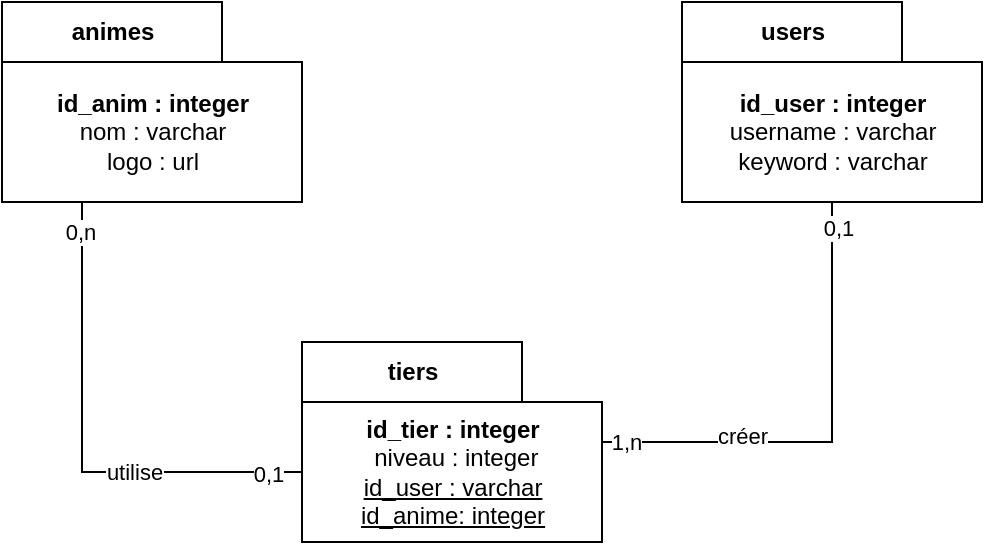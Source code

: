 <mxfile version="17.4.0" type="device"><diagram id="4ZzM-P140D8IrrWrTyiM" name="Page-1"><mxGraphModel dx="978" dy="534" grid="1" gridSize="10" guides="1" tooltips="1" connect="1" arrows="1" fold="1" page="1" pageScale="1" pageWidth="827" pageHeight="1169" math="0" shadow="0"><root><mxCell id="0"/><mxCell id="1" parent="0"/><mxCell id="MpotaafEpbZJ4bDJIEbb-14" style="edgeStyle=orthogonalEdgeStyle;rounded=0;orthogonalLoop=1;jettySize=auto;html=1;entryX=0;entryY=0;entryDx=0;entryDy=65;entryPerimeter=0;endArrow=none;endFill=0;" edge="1" parent="1" source="MpotaafEpbZJ4bDJIEbb-2" target="MpotaafEpbZJ4bDJIEbb-4"><mxGeometry relative="1" as="geometry"><Array as="points"><mxPoint x="160" y="465"/></Array></mxGeometry></mxCell><mxCell id="MpotaafEpbZJ4bDJIEbb-17" value="utilise" style="edgeLabel;html=1;align=center;verticalAlign=middle;resizable=0;points=[];" vertex="1" connectable="0" parent="MpotaafEpbZJ4bDJIEbb-14"><mxGeometry x="0.314" relative="1" as="geometry"><mxPoint as="offset"/></mxGeometry></mxCell><mxCell id="MpotaafEpbZJ4bDJIEbb-21" value="0,1" style="edgeLabel;html=1;align=center;verticalAlign=middle;resizable=0;points=[];" vertex="1" connectable="0" parent="MpotaafEpbZJ4bDJIEbb-14"><mxGeometry x="0.859" y="-1" relative="1" as="geometry"><mxPoint as="offset"/></mxGeometry></mxCell><mxCell id="MpotaafEpbZJ4bDJIEbb-22" value="0,n" style="edgeLabel;html=1;align=center;verticalAlign=middle;resizable=0;points=[];" vertex="1" connectable="0" parent="MpotaafEpbZJ4bDJIEbb-14"><mxGeometry x="-0.878" y="-1" relative="1" as="geometry"><mxPoint as="offset"/></mxGeometry></mxCell><mxCell id="MpotaafEpbZJ4bDJIEbb-2" value="animes" style="shape=folder;fontStyle=1;tabWidth=110;tabHeight=30;tabPosition=left;html=1;boundedLbl=1;labelInHeader=1;container=1;collapsible=0;" vertex="1" parent="1"><mxGeometry x="120" y="230" width="150" height="100" as="geometry"/></mxCell><mxCell id="MpotaafEpbZJ4bDJIEbb-3" value="&lt;b&gt;id_anim : integer&lt;/b&gt;&lt;br&gt;nom : varchar&lt;br&gt;&lt;div&gt;logo : url&lt;br&gt;&lt;/div&gt;" style="html=1;strokeColor=none;resizeWidth=1;resizeHeight=1;fillColor=none;part=1;connectable=0;allowArrows=0;deletable=0;" vertex="1" parent="MpotaafEpbZJ4bDJIEbb-2"><mxGeometry width="150" height="70" relative="1" as="geometry"><mxPoint y="30" as="offset"/></mxGeometry></mxCell><mxCell id="MpotaafEpbZJ4bDJIEbb-15" style="edgeStyle=orthogonalEdgeStyle;rounded=0;orthogonalLoop=1;jettySize=auto;html=1;endArrow=none;endFill=0;" edge="1" parent="1" source="MpotaafEpbZJ4bDJIEbb-4" target="MpotaafEpbZJ4bDJIEbb-6"><mxGeometry relative="1" as="geometry"/></mxCell><mxCell id="MpotaafEpbZJ4bDJIEbb-16" value="créer " style="edgeLabel;html=1;align=center;verticalAlign=middle;resizable=0;points=[];" vertex="1" connectable="0" parent="MpotaafEpbZJ4bDJIEbb-15"><mxGeometry x="-0.404" y="3" relative="1" as="geometry"><mxPoint as="offset"/></mxGeometry></mxCell><mxCell id="MpotaafEpbZJ4bDJIEbb-18" value="1,n" style="edgeLabel;html=1;align=center;verticalAlign=middle;resizable=0;points=[];" vertex="1" connectable="0" parent="MpotaafEpbZJ4bDJIEbb-15"><mxGeometry x="-0.903" relative="1" as="geometry"><mxPoint as="offset"/></mxGeometry></mxCell><mxCell id="MpotaafEpbZJ4bDJIEbb-20" value="0,1" style="edgeLabel;html=1;align=center;verticalAlign=middle;resizable=0;points=[];" vertex="1" connectable="0" parent="MpotaafEpbZJ4bDJIEbb-15"><mxGeometry x="0.891" y="-3" relative="1" as="geometry"><mxPoint as="offset"/></mxGeometry></mxCell><mxCell id="MpotaafEpbZJ4bDJIEbb-4" value="tiers" style="shape=folder;fontStyle=1;tabWidth=110;tabHeight=30;tabPosition=left;html=1;boundedLbl=1;labelInHeader=1;container=1;collapsible=0;" vertex="1" parent="1"><mxGeometry x="270" y="400" width="150" height="100" as="geometry"/></mxCell><mxCell id="MpotaafEpbZJ4bDJIEbb-5" value="&lt;b&gt;id_tier : integer&lt;/b&gt;&lt;br&gt;&lt;div&gt;&amp;nbsp;niveau : integer&lt;/div&gt;&lt;div&gt;&lt;u&gt;id_user : varchar&lt;/u&gt;&lt;/div&gt;&lt;div&gt;&lt;u&gt;id_anime: integer&lt;/u&gt;&lt;br&gt;&lt;/div&gt;" style="html=1;strokeColor=none;resizeWidth=1;resizeHeight=1;fillColor=none;part=1;connectable=0;allowArrows=0;deletable=0;" vertex="1" parent="MpotaafEpbZJ4bDJIEbb-4"><mxGeometry width="150" height="70" relative="1" as="geometry"><mxPoint y="30" as="offset"/></mxGeometry></mxCell><mxCell id="MpotaafEpbZJ4bDJIEbb-6" value="users" style="shape=folder;fontStyle=1;tabWidth=110;tabHeight=30;tabPosition=left;html=1;boundedLbl=1;labelInHeader=1;container=1;collapsible=0;" vertex="1" parent="1"><mxGeometry x="460" y="230" width="150" height="100" as="geometry"/></mxCell><mxCell id="MpotaafEpbZJ4bDJIEbb-7" value="&lt;b&gt;id_user : integer&lt;/b&gt;&lt;br&gt;&lt;div&gt;username : varchar&lt;/div&gt;&lt;div&gt;keyword : varchar&lt;br&gt;&lt;/div&gt;" style="html=1;strokeColor=none;resizeWidth=1;resizeHeight=1;fillColor=none;part=1;connectable=0;allowArrows=0;deletable=0;" vertex="1" parent="MpotaafEpbZJ4bDJIEbb-6"><mxGeometry width="150" height="70" relative="1" as="geometry"><mxPoint y="30" as="offset"/></mxGeometry></mxCell></root></mxGraphModel></diagram></mxfile>